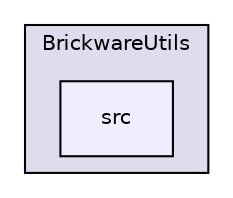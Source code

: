 digraph "BrickwareUtils/src" {
  compound=true
  node [ fontsize="10", fontname="Helvetica"];
  edge [ labelfontsize="10", labelfontname="Helvetica"];
  subgraph clusterdir_be38c151f8a13222d52a0313f5121460 {
    graph [ bgcolor="#ddddee", pencolor="black", label="BrickwareUtils" fontname="Helvetica", fontsize="10", URL="dir_be38c151f8a13222d52a0313f5121460.html"]
  dir_1844ef8a76f3a89db760e7a97ce77d1e [shape=box, label="src", style="filled", fillcolor="#eeeeff", pencolor="black", URL="dir_1844ef8a76f3a89db760e7a97ce77d1e.html"];
  }
}

